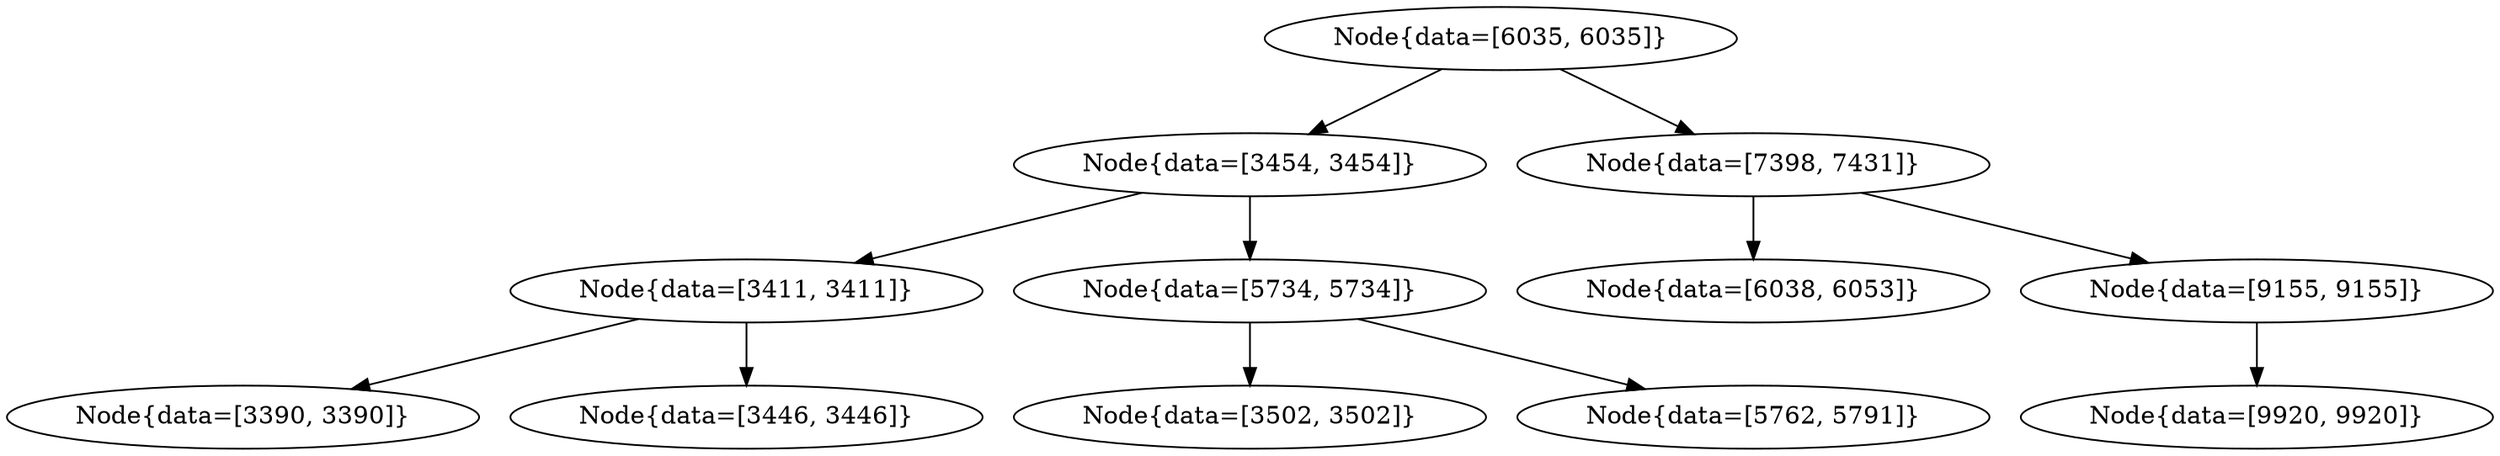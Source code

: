 digraph G{
48428832 [label="Node{data=[6035, 6035]}"]
48428832 -> 987950392
987950392 [label="Node{data=[3454, 3454]}"]
987950392 -> 2136419383
2136419383 [label="Node{data=[3411, 3411]}"]
2136419383 -> 719146276
719146276 [label="Node{data=[3390, 3390]}"]
2136419383 -> 1066656936
1066656936 [label="Node{data=[3446, 3446]}"]
987950392 -> 313869647
313869647 [label="Node{data=[5734, 5734]}"]
313869647 -> 1413871034
1413871034 [label="Node{data=[3502, 3502]}"]
313869647 -> 338765435
338765435 [label="Node{data=[5762, 5791]}"]
48428832 -> 874981105
874981105 [label="Node{data=[7398, 7431]}"]
874981105 -> 209748487
209748487 [label="Node{data=[6038, 6053]}"]
874981105 -> 1997753864
1997753864 [label="Node{data=[9155, 9155]}"]
1997753864 -> 1779219567
1779219567 [label="Node{data=[9920, 9920]}"]
}
